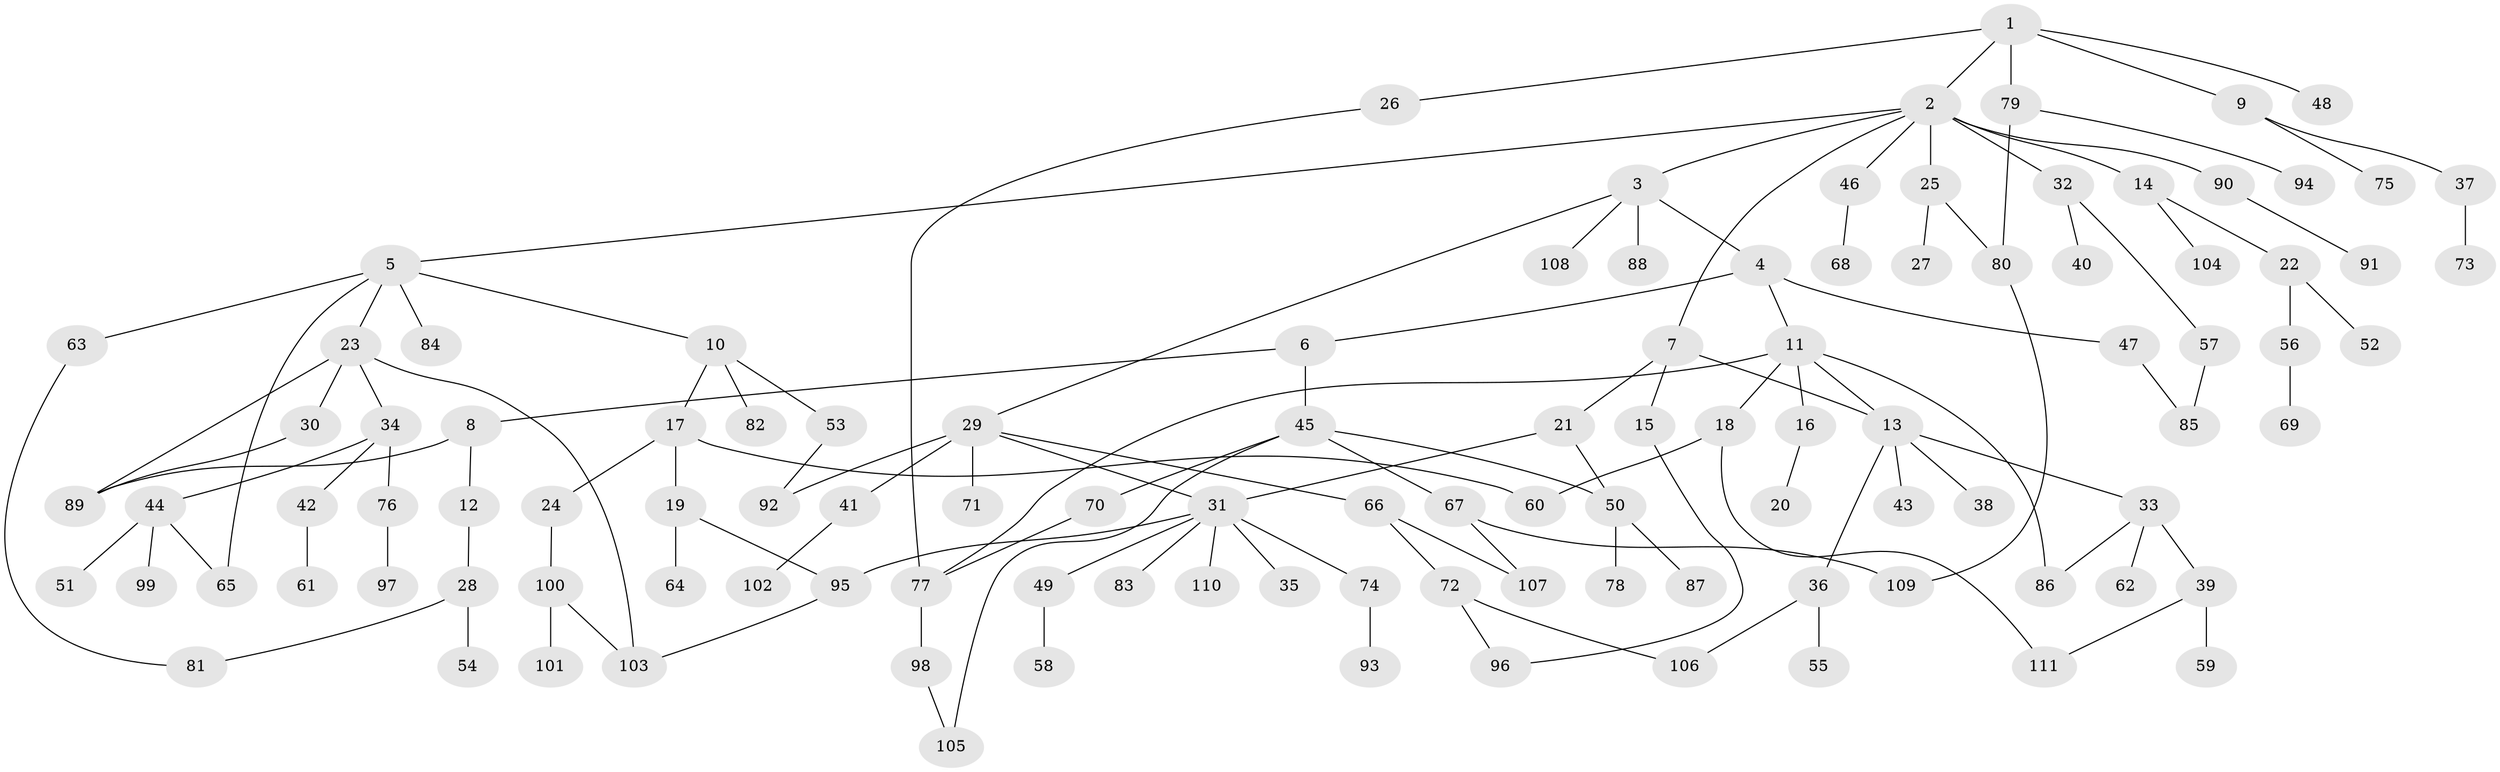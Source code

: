 // Generated by graph-tools (version 1.1) at 2025/13/03/09/25 04:13:16]
// undirected, 111 vertices, 133 edges
graph export_dot {
graph [start="1"]
  node [color=gray90,style=filled];
  1;
  2;
  3;
  4;
  5;
  6;
  7;
  8;
  9;
  10;
  11;
  12;
  13;
  14;
  15;
  16;
  17;
  18;
  19;
  20;
  21;
  22;
  23;
  24;
  25;
  26;
  27;
  28;
  29;
  30;
  31;
  32;
  33;
  34;
  35;
  36;
  37;
  38;
  39;
  40;
  41;
  42;
  43;
  44;
  45;
  46;
  47;
  48;
  49;
  50;
  51;
  52;
  53;
  54;
  55;
  56;
  57;
  58;
  59;
  60;
  61;
  62;
  63;
  64;
  65;
  66;
  67;
  68;
  69;
  70;
  71;
  72;
  73;
  74;
  75;
  76;
  77;
  78;
  79;
  80;
  81;
  82;
  83;
  84;
  85;
  86;
  87;
  88;
  89;
  90;
  91;
  92;
  93;
  94;
  95;
  96;
  97;
  98;
  99;
  100;
  101;
  102;
  103;
  104;
  105;
  106;
  107;
  108;
  109;
  110;
  111;
  1 -- 2;
  1 -- 9;
  1 -- 26;
  1 -- 48;
  1 -- 79;
  2 -- 3;
  2 -- 5;
  2 -- 7;
  2 -- 14;
  2 -- 25;
  2 -- 32;
  2 -- 46;
  2 -- 90;
  3 -- 4;
  3 -- 29;
  3 -- 88;
  3 -- 108;
  4 -- 6;
  4 -- 11;
  4 -- 47;
  5 -- 10;
  5 -- 23;
  5 -- 63;
  5 -- 84;
  5 -- 65;
  6 -- 8;
  6 -- 45;
  7 -- 15;
  7 -- 21;
  7 -- 13;
  8 -- 12;
  8 -- 89;
  9 -- 37;
  9 -- 75;
  10 -- 17;
  10 -- 53;
  10 -- 82;
  11 -- 13;
  11 -- 16;
  11 -- 18;
  11 -- 77;
  11 -- 86;
  12 -- 28;
  13 -- 33;
  13 -- 36;
  13 -- 38;
  13 -- 43;
  14 -- 22;
  14 -- 104;
  15 -- 96;
  16 -- 20;
  17 -- 19;
  17 -- 24;
  17 -- 60;
  18 -- 111;
  18 -- 60;
  19 -- 64;
  19 -- 95;
  21 -- 50;
  21 -- 31;
  22 -- 52;
  22 -- 56;
  23 -- 30;
  23 -- 34;
  23 -- 103;
  23 -- 89;
  24 -- 100;
  25 -- 27;
  25 -- 80;
  26 -- 77;
  28 -- 54;
  28 -- 81;
  29 -- 31;
  29 -- 41;
  29 -- 66;
  29 -- 71;
  29 -- 92;
  30 -- 89;
  31 -- 35;
  31 -- 49;
  31 -- 74;
  31 -- 83;
  31 -- 110;
  31 -- 95;
  32 -- 40;
  32 -- 57;
  33 -- 39;
  33 -- 62;
  33 -- 86;
  34 -- 42;
  34 -- 44;
  34 -- 76;
  36 -- 55;
  36 -- 106;
  37 -- 73;
  39 -- 59;
  39 -- 111;
  41 -- 102;
  42 -- 61;
  44 -- 51;
  44 -- 65;
  44 -- 99;
  45 -- 67;
  45 -- 70;
  45 -- 105;
  45 -- 50;
  46 -- 68;
  47 -- 85;
  49 -- 58;
  50 -- 78;
  50 -- 87;
  53 -- 92;
  56 -- 69;
  57 -- 85;
  63 -- 81;
  66 -- 72;
  66 -- 107;
  67 -- 107;
  67 -- 109;
  70 -- 77;
  72 -- 106;
  72 -- 96;
  74 -- 93;
  76 -- 97;
  77 -- 98;
  79 -- 94;
  79 -- 80;
  80 -- 109;
  90 -- 91;
  95 -- 103;
  98 -- 105;
  100 -- 101;
  100 -- 103;
}
